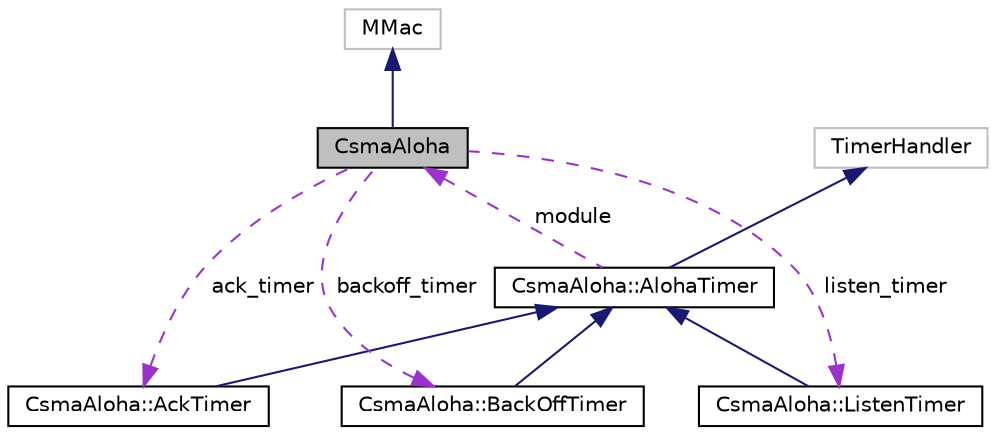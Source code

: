 digraph "CsmaAloha"
{
 // LATEX_PDF_SIZE
  edge [fontname="Helvetica",fontsize="10",labelfontname="Helvetica",labelfontsize="10"];
  node [fontname="Helvetica",fontsize="10",shape=record];
  Node1 [label="CsmaAloha",height=0.2,width=0.4,color="black", fillcolor="grey75", style="filled", fontcolor="black",tooltip="Class that describes a CsmaAloha module."];
  Node2 -> Node1 [dir="back",color="midnightblue",fontsize="10",style="solid",fontname="Helvetica"];
  Node2 [label="MMac",height=0.2,width=0.4,color="grey75", fillcolor="white", style="filled",tooltip=" "];
  Node3 -> Node1 [dir="back",color="darkorchid3",fontsize="10",style="dashed",label=" ack_timer" ,fontname="Helvetica"];
  Node3 [label="CsmaAloha::AckTimer",height=0.2,width=0.4,color="black", fillcolor="white", style="filled",URL="$classCsmaAloha_1_1AckTimer.html",tooltip="Class used to handle the timer for waiting the ACK."];
  Node4 -> Node3 [dir="back",color="midnightblue",fontsize="10",style="solid",fontname="Helvetica"];
  Node4 [label="CsmaAloha::AlohaTimer",height=0.2,width=0.4,color="black", fillcolor="white", style="filled",URL="$classCsmaAloha_1_1AlohaTimer.html",tooltip="Class that describes the timers in the node."];
  Node5 -> Node4 [dir="back",color="midnightblue",fontsize="10",style="solid",fontname="Helvetica"];
  Node5 [label="TimerHandler",height=0.2,width=0.4,color="grey75", fillcolor="white", style="filled",tooltip=" "];
  Node1 -> Node4 [dir="back",color="darkorchid3",fontsize="10",style="dashed",label=" module" ,fontname="Helvetica"];
  Node6 -> Node1 [dir="back",color="darkorchid3",fontsize="10",style="dashed",label=" listen_timer" ,fontname="Helvetica"];
  Node6 [label="CsmaAloha::ListenTimer",height=0.2,width=0.4,color="black", fillcolor="white", style="filled",URL="$classCsmaAloha_1_1ListenTimer.html",tooltip="Class used to handle the Listen Timer."];
  Node4 -> Node6 [dir="back",color="midnightblue",fontsize="10",style="solid",fontname="Helvetica"];
  Node7 -> Node1 [dir="back",color="darkorchid3",fontsize="10",style="dashed",label=" backoff_timer" ,fontname="Helvetica"];
  Node7 [label="CsmaAloha::BackOffTimer",height=0.2,width=0.4,color="black", fillcolor="white", style="filled",URL="$classCsmaAloha_1_1BackOffTimer.html",tooltip="Class used to handle the timer of the backoff period."];
  Node4 -> Node7 [dir="back",color="midnightblue",fontsize="10",style="solid",fontname="Helvetica"];
}
